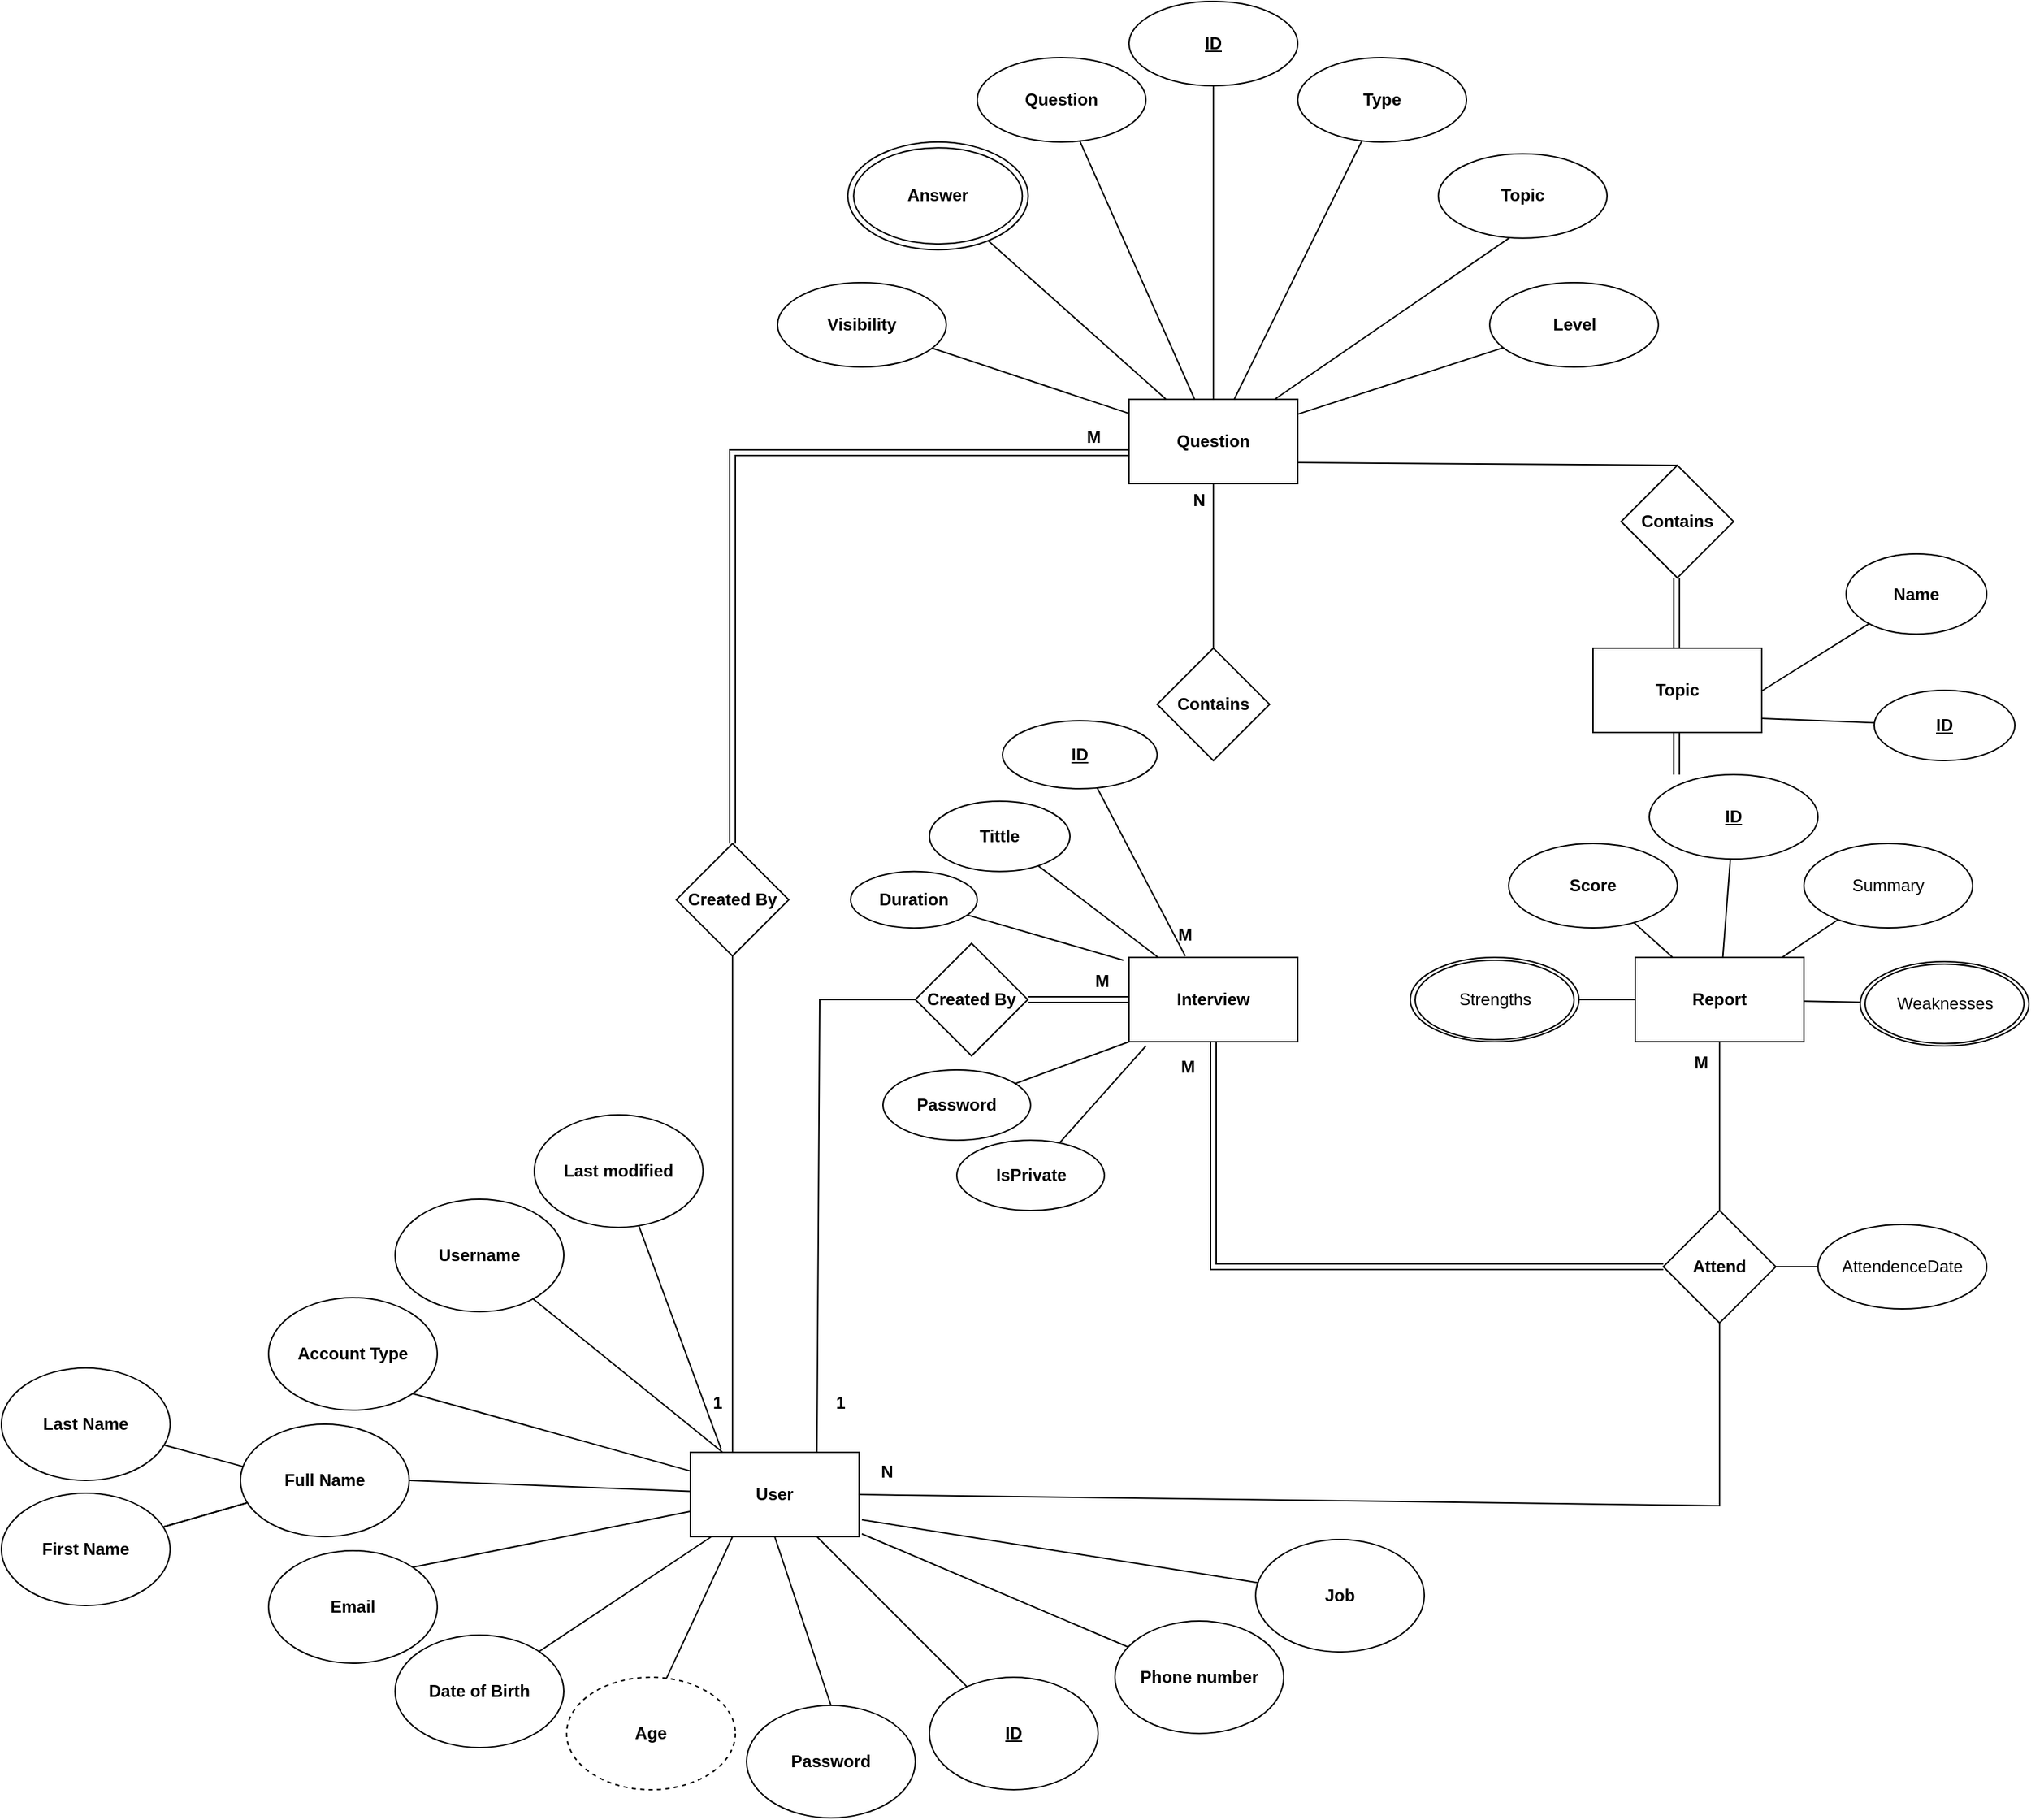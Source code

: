 <mxfile version="21.5.0" type="device">
  <diagram id="gMeY4CiZzxiTSthGEyME" name="Page-1">
    <mxGraphModel dx="2160" dy="2140" grid="1" gridSize="10" guides="1" tooltips="1" connect="1" arrows="1" fold="1" page="0" pageScale="1" pageWidth="1100" pageHeight="850" math="0" shadow="0">
      <root>
        <mxCell id="0" />
        <mxCell id="1" parent="0" />
        <mxCell id="HzVAY1CZKWsbAnJS4__g-11" style="edgeStyle=none;rounded=0;orthogonalLoop=1;jettySize=auto;html=1;entryX=1;entryY=0.5;entryDx=0;entryDy=0;endArrow=none;endFill=0;" parent="1" source="HzVAY1CZKWsbAnJS4__g-1" target="HzVAY1CZKWsbAnJS4__g-2" edge="1">
          <mxGeometry relative="1" as="geometry" />
        </mxCell>
        <mxCell id="HzVAY1CZKWsbAnJS4__g-12" style="edgeStyle=none;rounded=0;orthogonalLoop=1;jettySize=auto;html=1;entryX=1;entryY=0;entryDx=0;entryDy=0;endArrow=none;endFill=0;" parent="1" source="HzVAY1CZKWsbAnJS4__g-1" target="HzVAY1CZKWsbAnJS4__g-4" edge="1">
          <mxGeometry relative="1" as="geometry" />
        </mxCell>
        <mxCell id="HzVAY1CZKWsbAnJS4__g-13" style="edgeStyle=none;rounded=0;orthogonalLoop=1;jettySize=auto;html=1;entryX=1;entryY=0;entryDx=0;entryDy=0;endArrow=none;endFill=0;" parent="1" source="HzVAY1CZKWsbAnJS4__g-1" target="HzVAY1CZKWsbAnJS4__g-6" edge="1">
          <mxGeometry relative="1" as="geometry" />
        </mxCell>
        <mxCell id="HzVAY1CZKWsbAnJS4__g-14" style="edgeStyle=none;rounded=0;orthogonalLoop=1;jettySize=auto;html=1;exitX=0.25;exitY=1;exitDx=0;exitDy=0;entryX=0.591;entryY=0.012;entryDx=0;entryDy=0;endArrow=none;endFill=0;entryPerimeter=0;" parent="1" source="HzVAY1CZKWsbAnJS4__g-1" target="HzVAY1CZKWsbAnJS4__g-7" edge="1">
          <mxGeometry relative="1" as="geometry" />
        </mxCell>
        <mxCell id="HzVAY1CZKWsbAnJS4__g-15" style="edgeStyle=none;rounded=0;orthogonalLoop=1;jettySize=auto;html=1;exitX=0.5;exitY=1;exitDx=0;exitDy=0;entryX=0.5;entryY=0;entryDx=0;entryDy=0;endArrow=none;endFill=0;" parent="1" source="HzVAY1CZKWsbAnJS4__g-1" target="HzVAY1CZKWsbAnJS4__g-5" edge="1">
          <mxGeometry relative="1" as="geometry" />
        </mxCell>
        <mxCell id="HzVAY1CZKWsbAnJS4__g-17" style="edgeStyle=none;rounded=0;orthogonalLoop=1;jettySize=auto;html=1;entryX=1;entryY=1;entryDx=0;entryDy=0;endArrow=none;endFill=0;" parent="1" source="HzVAY1CZKWsbAnJS4__g-1" target="HzVAY1CZKWsbAnJS4__g-16" edge="1">
          <mxGeometry relative="1" as="geometry" />
        </mxCell>
        <mxCell id="HzVAY1CZKWsbAnJS4__g-20" value="" style="edgeStyle=none;rounded=0;orthogonalLoop=1;jettySize=auto;html=1;endArrow=none;endFill=0;" parent="1" source="HzVAY1CZKWsbAnJS4__g-1" target="HzVAY1CZKWsbAnJS4__g-18" edge="1">
          <mxGeometry relative="1" as="geometry" />
        </mxCell>
        <mxCell id="HzVAY1CZKWsbAnJS4__g-34" value="" style="edgeStyle=none;rounded=0;orthogonalLoop=1;jettySize=auto;html=1;endArrow=none;endFill=0;exitX=0.75;exitY=1;exitDx=0;exitDy=0;" parent="1" source="HzVAY1CZKWsbAnJS4__g-1" target="HzVAY1CZKWsbAnJS4__g-33" edge="1">
          <mxGeometry relative="1" as="geometry" />
        </mxCell>
        <mxCell id="2QGJPH2X2eXKXfC0UT2v-19" style="edgeStyle=none;rounded=0;orthogonalLoop=1;jettySize=auto;html=1;exitX=0.75;exitY=0;exitDx=0;exitDy=0;entryX=0;entryY=0.5;entryDx=0;entryDy=0;endArrow=none;endFill=0;" parent="1" source="HzVAY1CZKWsbAnJS4__g-1" target="2QGJPH2X2eXKXfC0UT2v-16" edge="1">
          <mxGeometry relative="1" as="geometry">
            <Array as="points">
              <mxPoint x="510" y="-140" />
            </Array>
          </mxGeometry>
        </mxCell>
        <mxCell id="2QGJPH2X2eXKXfC0UT2v-56" value="" style="edgeStyle=none;rounded=0;orthogonalLoop=1;jettySize=auto;html=1;endArrow=none;endFill=0;entryX=0.5;entryY=1;entryDx=0;entryDy=0;exitX=1;exitY=0.5;exitDx=0;exitDy=0;" parent="1" source="HzVAY1CZKWsbAnJS4__g-1" target="2QGJPH2X2eXKXfC0UT2v-55" edge="1">
          <mxGeometry relative="1" as="geometry">
            <Array as="points">
              <mxPoint x="1150" y="220" />
            </Array>
          </mxGeometry>
        </mxCell>
        <mxCell id="HzVAY1CZKWsbAnJS4__g-1" value="&lt;b&gt;User&lt;/b&gt;" style="rounded=0;whiteSpace=wrap;html=1;" parent="1" vertex="1">
          <mxGeometry x="418" y="182" width="120" height="60" as="geometry" />
        </mxCell>
        <mxCell id="HzVAY1CZKWsbAnJS4__g-24" value="" style="edgeStyle=none;rounded=0;orthogonalLoop=1;jettySize=auto;html=1;endArrow=none;endFill=0;" parent="1" source="HzVAY1CZKWsbAnJS4__g-2" target="HzVAY1CZKWsbAnJS4__g-22" edge="1">
          <mxGeometry relative="1" as="geometry" />
        </mxCell>
        <mxCell id="HzVAY1CZKWsbAnJS4__g-25" value="" style="edgeStyle=none;rounded=0;orthogonalLoop=1;jettySize=auto;html=1;endArrow=none;endFill=0;" parent="1" source="HzVAY1CZKWsbAnJS4__g-2" target="HzVAY1CZKWsbAnJS4__g-22" edge="1">
          <mxGeometry relative="1" as="geometry" />
        </mxCell>
        <mxCell id="HzVAY1CZKWsbAnJS4__g-27" style="edgeStyle=none;rounded=0;orthogonalLoop=1;jettySize=auto;html=1;exitX=0.021;exitY=0.379;exitDx=0;exitDy=0;endArrow=none;endFill=0;exitPerimeter=0;" parent="1" source="HzVAY1CZKWsbAnJS4__g-2" target="HzVAY1CZKWsbAnJS4__g-23" edge="1">
          <mxGeometry relative="1" as="geometry" />
        </mxCell>
        <mxCell id="HzVAY1CZKWsbAnJS4__g-2" value="&lt;b&gt;Full Name&lt;br&gt;&lt;/b&gt;" style="ellipse;whiteSpace=wrap;html=1;strokeColor=default;" parent="1" vertex="1">
          <mxGeometry x="98" y="162" width="120" height="80" as="geometry" />
        </mxCell>
        <mxCell id="HzVAY1CZKWsbAnJS4__g-4" value="&lt;b&gt;Email&lt;br&gt;&lt;/b&gt;" style="ellipse;whiteSpace=wrap;html=1;" parent="1" vertex="1">
          <mxGeometry x="118" y="252" width="120" height="80" as="geometry" />
        </mxCell>
        <mxCell id="HzVAY1CZKWsbAnJS4__g-5" value="&lt;b&gt;Password&lt;br&gt;&lt;/b&gt;" style="ellipse;whiteSpace=wrap;html=1;" parent="1" vertex="1">
          <mxGeometry x="458" y="362" width="120" height="80" as="geometry" />
        </mxCell>
        <mxCell id="HzVAY1CZKWsbAnJS4__g-6" value="&lt;b&gt;Date of Birth&lt;br&gt;&lt;/b&gt;" style="ellipse;whiteSpace=wrap;html=1;" parent="1" vertex="1">
          <mxGeometry x="208" y="312" width="120" height="80" as="geometry" />
        </mxCell>
        <mxCell id="HzVAY1CZKWsbAnJS4__g-7" value="&lt;b&gt;Age&lt;br&gt;&lt;/b&gt;" style="ellipse;whiteSpace=wrap;html=1;dashed=1;" parent="1" vertex="1">
          <mxGeometry x="330" y="342" width="120" height="80" as="geometry" />
        </mxCell>
        <mxCell id="HzVAY1CZKWsbAnJS4__g-16" value="&lt;b&gt;Account Type&lt;br&gt;&lt;/b&gt;" style="ellipse;whiteSpace=wrap;html=1;" parent="1" vertex="1">
          <mxGeometry x="118" y="72" width="120" height="80" as="geometry" />
        </mxCell>
        <mxCell id="HzVAY1CZKWsbAnJS4__g-18" value="&lt;b&gt;Username&lt;br&gt;&lt;/b&gt;" style="ellipse;whiteSpace=wrap;html=1;" parent="1" vertex="1">
          <mxGeometry x="208" y="2" width="120" height="80" as="geometry" />
        </mxCell>
        <mxCell id="HzVAY1CZKWsbAnJS4__g-22" value="&lt;b&gt;First Name&lt;/b&gt;" style="ellipse;whiteSpace=wrap;html=1;strokeColor=default;" parent="1" vertex="1">
          <mxGeometry x="-72" y="211" width="120" height="80" as="geometry" />
        </mxCell>
        <mxCell id="HzVAY1CZKWsbAnJS4__g-23" value="&lt;b&gt;Last Name&lt;/b&gt;" style="ellipse;whiteSpace=wrap;html=1;strokeColor=default;" parent="1" vertex="1">
          <mxGeometry x="-72" y="122" width="120" height="80" as="geometry" />
        </mxCell>
        <mxCell id="HzVAY1CZKWsbAnJS4__g-29" style="edgeStyle=none;rounded=0;orthogonalLoop=1;jettySize=auto;html=1;endArrow=none;endFill=0;" parent="1" source="HzVAY1CZKWsbAnJS4__g-31" target="HzVAY1CZKWsbAnJS4__g-35" edge="1">
          <mxGeometry relative="1" as="geometry">
            <mxPoint x="672.426" y="-701.716" as="targetPoint" />
            <mxPoint x="880" y="-720" as="sourcePoint" />
          </mxGeometry>
        </mxCell>
        <mxCell id="HzVAY1CZKWsbAnJS4__g-30" value="" style="edgeStyle=none;rounded=0;orthogonalLoop=1;jettySize=auto;html=1;endArrow=none;endFill=0;" parent="1" source="HzVAY1CZKWsbAnJS4__g-31" target="HzVAY1CZKWsbAnJS4__g-32" edge="1">
          <mxGeometry relative="1" as="geometry" />
        </mxCell>
        <mxCell id="HzVAY1CZKWsbAnJS4__g-41" style="edgeStyle=none;rounded=0;orthogonalLoop=1;jettySize=auto;html=1;endArrow=none;endFill=0;" parent="1" source="HzVAY1CZKWsbAnJS4__g-31" target="HzVAY1CZKWsbAnJS4__g-36" edge="1">
          <mxGeometry relative="1" as="geometry" />
        </mxCell>
        <mxCell id="HzVAY1CZKWsbAnJS4__g-48" style="edgeStyle=none;rounded=0;orthogonalLoop=1;jettySize=auto;html=1;endArrow=none;endFill=0;" parent="1" source="HzVAY1CZKWsbAnJS4__g-31" target="HzVAY1CZKWsbAnJS4__g-47" edge="1">
          <mxGeometry relative="1" as="geometry" />
        </mxCell>
        <mxCell id="HzVAY1CZKWsbAnJS4__g-51" style="edgeStyle=none;rounded=0;orthogonalLoop=1;jettySize=auto;html=1;endArrow=none;endFill=0;entryX=0.433;entryY=0.981;entryDx=0;entryDy=0;entryPerimeter=0;" parent="1" source="HzVAY1CZKWsbAnJS4__g-31" target="HzVAY1CZKWsbAnJS4__g-50" edge="1">
          <mxGeometry relative="1" as="geometry">
            <mxPoint x="890" y="-770" as="targetPoint" />
          </mxGeometry>
        </mxCell>
        <mxCell id="2QGJPH2X2eXKXfC0UT2v-11" value="" style="edgeStyle=none;rounded=0;orthogonalLoop=1;jettySize=auto;html=1;endArrow=none;endFill=0;" parent="1" source="HzVAY1CZKWsbAnJS4__g-31" target="2QGJPH2X2eXKXfC0UT2v-10" edge="1">
          <mxGeometry relative="1" as="geometry" />
        </mxCell>
        <mxCell id="2QGJPH2X2eXKXfC0UT2v-22" style="edgeStyle=none;rounded=0;orthogonalLoop=1;jettySize=auto;html=1;exitX=0.5;exitY=1;exitDx=0;exitDy=0;entryX=0.5;entryY=0;entryDx=0;entryDy=0;endArrow=none;endFill=0;" parent="1" source="HzVAY1CZKWsbAnJS4__g-31" target="2QGJPH2X2eXKXfC0UT2v-20" edge="1">
          <mxGeometry relative="1" as="geometry">
            <Array as="points">
              <mxPoint x="790" y="-480" />
            </Array>
          </mxGeometry>
        </mxCell>
        <mxCell id="2QGJPH2X2eXKXfC0UT2v-36" value="" style="edgeStyle=none;rounded=0;orthogonalLoop=1;jettySize=auto;html=1;endArrow=none;endFill=0;" parent="1" source="HzVAY1CZKWsbAnJS4__g-31" target="2QGJPH2X2eXKXfC0UT2v-35" edge="1">
          <mxGeometry relative="1" as="geometry" />
        </mxCell>
        <mxCell id="HzVAY1CZKWsbAnJS4__g-31" value="&lt;b&gt;Question&lt;/b&gt;" style="rounded=0;whiteSpace=wrap;html=1;" parent="1" vertex="1">
          <mxGeometry x="730" y="-567" width="120" height="60" as="geometry" />
        </mxCell>
        <mxCell id="HzVAY1CZKWsbAnJS4__g-32" value="&lt;b&gt;&lt;u&gt;ID&lt;/u&gt;&lt;br&gt;&lt;/b&gt;" style="ellipse;whiteSpace=wrap;html=1;" parent="1" vertex="1">
          <mxGeometry x="730" y="-850" width="120" height="60" as="geometry" />
        </mxCell>
        <mxCell id="HzVAY1CZKWsbAnJS4__g-33" value="&lt;b&gt;&lt;u&gt;ID&lt;/u&gt;&lt;br&gt;&lt;/b&gt;" style="ellipse;whiteSpace=wrap;html=1;" parent="1" vertex="1">
          <mxGeometry x="588" y="342" width="120" height="80" as="geometry" />
        </mxCell>
        <mxCell id="HzVAY1CZKWsbAnJS4__g-35" value="&lt;b&gt;Question&lt;br&gt;&lt;/b&gt;" style="ellipse;whiteSpace=wrap;html=1;" parent="1" vertex="1">
          <mxGeometry x="622" y="-810" width="120" height="60" as="geometry" />
        </mxCell>
        <mxCell id="2QGJPH2X2eXKXfC0UT2v-13" style="edgeStyle=none;rounded=0;orthogonalLoop=1;jettySize=auto;html=1;endArrow=none;endFill=0;" parent="1" source="HzVAY1CZKWsbAnJS4__g-42" target="HzVAY1CZKWsbAnJS4__g-43" edge="1">
          <mxGeometry relative="1" as="geometry" />
        </mxCell>
        <mxCell id="2QGJPH2X2eXKXfC0UT2v-17" value="" style="edgeStyle=none;rounded=0;orthogonalLoop=1;jettySize=auto;html=1;endArrow=none;endFill=0;shape=link;" parent="1" source="HzVAY1CZKWsbAnJS4__g-42" target="2QGJPH2X2eXKXfC0UT2v-16" edge="1">
          <mxGeometry relative="1" as="geometry" />
        </mxCell>
        <mxCell id="2QGJPH2X2eXKXfC0UT2v-21" value="v" style="edgeStyle=none;rounded=0;orthogonalLoop=1;jettySize=auto;html=1;endArrow=none;endFill=0;shape=link;entryX=0.493;entryY=1;entryDx=0;entryDy=0;entryPerimeter=0;" parent="1" target="bXbsKiOWPpMgaX-bGDvC-37" edge="1">
          <mxGeometry relative="1" as="geometry">
            <mxPoint x="1119.41" y="-300" as="sourcePoint" />
            <mxPoint x="1119.41" y="-440" as="targetPoint" />
          </mxGeometry>
        </mxCell>
        <mxCell id="HzVAY1CZKWsbAnJS4__g-42" value="&lt;b&gt;Interview&lt;/b&gt;" style="rounded=0;whiteSpace=wrap;html=1;strokeColor=default;" parent="1" vertex="1">
          <mxGeometry x="730" y="-170" width="120" height="60" as="geometry" />
        </mxCell>
        <mxCell id="HzVAY1CZKWsbAnJS4__g-43" value="&lt;b&gt;Tittle&lt;br&gt;&lt;/b&gt;" style="ellipse;whiteSpace=wrap;html=1;" parent="1" vertex="1">
          <mxGeometry x="588" y="-281.08" width="100" height="50" as="geometry" />
        </mxCell>
        <mxCell id="HzVAY1CZKWsbAnJS4__g-47" value="&lt;b&gt;Visibility&lt;br&gt;&lt;/b&gt;" style="ellipse;whiteSpace=wrap;html=1;" parent="1" vertex="1">
          <mxGeometry x="480" y="-650.0" width="120" height="60" as="geometry" />
        </mxCell>
        <mxCell id="HzVAY1CZKWsbAnJS4__g-50" value="&lt;b&gt;Topic&lt;br&gt;&lt;/b&gt;" style="ellipse;whiteSpace=wrap;html=1;" parent="1" vertex="1">
          <mxGeometry x="950" y="-741.66" width="120" height="60" as="geometry" />
        </mxCell>
        <mxCell id="2QGJPH2X2eXKXfC0UT2v-10" value="&lt;b&gt;Level&lt;/b&gt;" style="ellipse;whiteSpace=wrap;html=1;rounded=0;" parent="1" vertex="1">
          <mxGeometry x="986.5" y="-650.0" width="120" height="60" as="geometry" />
        </mxCell>
        <mxCell id="2QGJPH2X2eXKXfC0UT2v-16" value="&lt;b&gt;Created By&lt;/b&gt;" style="rhombus;whiteSpace=wrap;html=1;rounded=0;" parent="1" vertex="1">
          <mxGeometry x="578" y="-180" width="80" height="80" as="geometry" />
        </mxCell>
        <mxCell id="2QGJPH2X2eXKXfC0UT2v-20" value="&lt;b&gt;Contains&lt;/b&gt;" style="rhombus;whiteSpace=wrap;html=1;rounded=0;" parent="1" vertex="1">
          <mxGeometry x="750" y="-390" width="80" height="80" as="geometry" />
        </mxCell>
        <mxCell id="2QGJPH2X2eXKXfC0UT2v-23" value="&lt;b&gt;N&lt;/b&gt;" style="text;html=1;strokeColor=none;fillColor=none;align=center;verticalAlign=middle;whiteSpace=wrap;rounded=0;" parent="1" vertex="1">
          <mxGeometry x="750" y="-510" width="60" height="30" as="geometry" />
        </mxCell>
        <mxCell id="2QGJPH2X2eXKXfC0UT2v-24" value="&lt;b&gt;M&lt;/b&gt;" style="text;html=1;strokeColor=none;fillColor=none;align=center;verticalAlign=middle;whiteSpace=wrap;rounded=0;" parent="1" vertex="1">
          <mxGeometry x="740" y="-201" width="60" height="30" as="geometry" />
        </mxCell>
        <mxCell id="2QGJPH2X2eXKXfC0UT2v-25" value="&lt;b&gt;1&lt;/b&gt;" style="text;html=1;strokeColor=none;fillColor=none;align=center;verticalAlign=middle;whiteSpace=wrap;rounded=0;" parent="1" vertex="1">
          <mxGeometry x="510" y="132" width="30" height="30" as="geometry" />
        </mxCell>
        <mxCell id="2QGJPH2X2eXKXfC0UT2v-28" value="&lt;b&gt;M&lt;/b&gt;" style="text;html=1;strokeColor=none;fillColor=none;align=center;verticalAlign=middle;whiteSpace=wrap;rounded=0;" parent="1" vertex="1">
          <mxGeometry x="681" y="-168" width="60" height="30" as="geometry" />
        </mxCell>
        <mxCell id="2QGJPH2X2eXKXfC0UT2v-30" style="edgeStyle=none;rounded=0;orthogonalLoop=1;jettySize=auto;html=1;exitX=0.5;exitY=0;exitDx=0;exitDy=0;entryX=0.002;entryY=0.633;entryDx=0;entryDy=0;endArrow=none;endFill=0;shape=link;entryPerimeter=0;" parent="1" source="2QGJPH2X2eXKXfC0UT2v-29" target="HzVAY1CZKWsbAnJS4__g-31" edge="1">
          <mxGeometry relative="1" as="geometry">
            <Array as="points">
              <mxPoint x="448" y="-529" />
            </Array>
          </mxGeometry>
        </mxCell>
        <mxCell id="2QGJPH2X2eXKXfC0UT2v-31" style="edgeStyle=none;rounded=0;orthogonalLoop=1;jettySize=auto;html=1;exitX=0.5;exitY=1;exitDx=0;exitDy=0;entryX=0.25;entryY=0;entryDx=0;entryDy=0;endArrow=none;endFill=0;" parent="1" source="2QGJPH2X2eXKXfC0UT2v-29" target="HzVAY1CZKWsbAnJS4__g-1" edge="1">
          <mxGeometry relative="1" as="geometry" />
        </mxCell>
        <mxCell id="2QGJPH2X2eXKXfC0UT2v-29" value="&lt;b&gt;Created By&lt;/b&gt;" style="rhombus;whiteSpace=wrap;html=1;" parent="1" vertex="1">
          <mxGeometry x="408" y="-251.0" width="80" height="80" as="geometry" />
        </mxCell>
        <mxCell id="2QGJPH2X2eXKXfC0UT2v-32" style="edgeStyle=none;rounded=0;orthogonalLoop=1;jettySize=auto;html=1;exitX=0.5;exitY=1;exitDx=0;exitDy=0;endArrow=none;endFill=0;" parent="1" source="HzVAY1CZKWsbAnJS4__g-18" target="HzVAY1CZKWsbAnJS4__g-18" edge="1">
          <mxGeometry relative="1" as="geometry" />
        </mxCell>
        <mxCell id="2QGJPH2X2eXKXfC0UT2v-33" value="&lt;b&gt;M&lt;/b&gt;" style="text;html=1;strokeColor=none;fillColor=none;align=center;verticalAlign=middle;whiteSpace=wrap;rounded=0;" parent="1" vertex="1">
          <mxGeometry x="675" y="-555" width="60" height="30" as="geometry" />
        </mxCell>
        <mxCell id="2QGJPH2X2eXKXfC0UT2v-34" value="&lt;b&gt;1&lt;/b&gt;" style="text;html=1;strokeColor=none;fillColor=none;align=center;verticalAlign=middle;whiteSpace=wrap;rounded=0;" parent="1" vertex="1">
          <mxGeometry x="418" y="132" width="39" height="30" as="geometry" />
        </mxCell>
        <mxCell id="2QGJPH2X2eXKXfC0UT2v-35" value="&lt;b&gt;Type&lt;/b&gt;" style="ellipse;whiteSpace=wrap;html=1;rounded=0;" parent="1" vertex="1">
          <mxGeometry x="850" y="-810" width="120" height="60" as="geometry" />
        </mxCell>
        <mxCell id="2QGJPH2X2eXKXfC0UT2v-37" value="" style="group" parent="1" vertex="1" connectable="0">
          <mxGeometry x="530" y="-750" width="128.27" height="76.67" as="geometry" />
        </mxCell>
        <mxCell id="HzVAY1CZKWsbAnJS4__g-40" value="" style="ellipse;whiteSpace=wrap;html=1;strokeColor=default;" parent="2QGJPH2X2eXKXfC0UT2v-37" vertex="1">
          <mxGeometry width="128.27" height="76.67" as="geometry" />
        </mxCell>
        <mxCell id="HzVAY1CZKWsbAnJS4__g-36" value="&lt;b&gt;Answer&lt;br&gt;&lt;/b&gt;" style="ellipse;whiteSpace=wrap;html=1;" parent="2QGJPH2X2eXKXfC0UT2v-37" vertex="1">
          <mxGeometry x="4.13" y="4.16" width="120" height="68.33" as="geometry" />
        </mxCell>
        <mxCell id="2QGJPH2X2eXKXfC0UT2v-40" value="" style="edgeStyle=none;rounded=0;orthogonalLoop=1;jettySize=auto;html=1;endArrow=none;endFill=0;" parent="1" source="2QGJPH2X2eXKXfC0UT2v-38" target="2QGJPH2X2eXKXfC0UT2v-39" edge="1">
          <mxGeometry relative="1" as="geometry" />
        </mxCell>
        <mxCell id="2QGJPH2X2eXKXfC0UT2v-42" value="" style="edgeStyle=none;rounded=0;orthogonalLoop=1;jettySize=auto;html=1;endArrow=none;endFill=0;" parent="1" source="2QGJPH2X2eXKXfC0UT2v-38" target="2QGJPH2X2eXKXfC0UT2v-41" edge="1">
          <mxGeometry relative="1" as="geometry" />
        </mxCell>
        <mxCell id="2QGJPH2X2eXKXfC0UT2v-44" value="" style="edgeStyle=none;rounded=0;orthogonalLoop=1;jettySize=auto;html=1;endArrow=none;endFill=0;" parent="1" source="2QGJPH2X2eXKXfC0UT2v-38" target="2QGJPH2X2eXKXfC0UT2v-43" edge="1">
          <mxGeometry relative="1" as="geometry" />
        </mxCell>
        <mxCell id="2QGJPH2X2eXKXfC0UT2v-46" value="" style="edgeStyle=none;rounded=0;orthogonalLoop=1;jettySize=auto;html=1;endArrow=none;endFill=0;" parent="1" source="2QGJPH2X2eXKXfC0UT2v-38" target="2QGJPH2X2eXKXfC0UT2v-45" edge="1">
          <mxGeometry relative="1" as="geometry" />
        </mxCell>
        <mxCell id="2QGJPH2X2eXKXfC0UT2v-48" value="" style="edgeStyle=none;rounded=0;orthogonalLoop=1;jettySize=auto;html=1;endArrow=none;endFill=0;" parent="1" source="2QGJPH2X2eXKXfC0UT2v-38" target="2QGJPH2X2eXKXfC0UT2v-47" edge="1">
          <mxGeometry relative="1" as="geometry" />
        </mxCell>
        <mxCell id="2QGJPH2X2eXKXfC0UT2v-38" value="&lt;b&gt;Report&lt;/b&gt;" style="rounded=0;whiteSpace=wrap;html=1;" parent="1" vertex="1">
          <mxGeometry x="1090" y="-170" width="120" height="60" as="geometry" />
        </mxCell>
        <mxCell id="2QGJPH2X2eXKXfC0UT2v-39" value="&lt;b&gt;&lt;u&gt;ID&lt;/u&gt;&lt;/b&gt;" style="ellipse;whiteSpace=wrap;html=1;rounded=0;" parent="1" vertex="1">
          <mxGeometry x="1100" y="-300" width="120" height="60" as="geometry" />
        </mxCell>
        <mxCell id="2QGJPH2X2eXKXfC0UT2v-41" value="&lt;b&gt;Score&lt;/b&gt;" style="ellipse;whiteSpace=wrap;html=1;rounded=0;" parent="1" vertex="1">
          <mxGeometry x="1000" y="-251" width="120" height="60" as="geometry" />
        </mxCell>
        <mxCell id="2QGJPH2X2eXKXfC0UT2v-43" value="Summary" style="ellipse;whiteSpace=wrap;html=1;rounded=0;" parent="1" vertex="1">
          <mxGeometry x="1210" y="-251" width="120" height="60" as="geometry" />
        </mxCell>
        <mxCell id="2QGJPH2X2eXKXfC0UT2v-59" style="edgeStyle=none;rounded=0;orthogonalLoop=1;jettySize=auto;html=1;exitX=0;exitY=0.5;exitDx=0;exitDy=0;entryX=0.5;entryY=1;entryDx=0;entryDy=0;endArrow=none;endFill=0;shape=link;" parent="1" source="2QGJPH2X2eXKXfC0UT2v-55" target="HzVAY1CZKWsbAnJS4__g-42" edge="1">
          <mxGeometry relative="1" as="geometry">
            <Array as="points">
              <mxPoint x="790" y="50" />
            </Array>
          </mxGeometry>
        </mxCell>
        <mxCell id="MYLzribXJYFH4d9hLqWY-2" value="" style="rounded=0;orthogonalLoop=1;jettySize=auto;html=1;endArrow=none;endFill=0;" parent="1" source="2QGJPH2X2eXKXfC0UT2v-55" target="MYLzribXJYFH4d9hLqWY-1" edge="1">
          <mxGeometry relative="1" as="geometry" />
        </mxCell>
        <mxCell id="MYLzribXJYFH4d9hLqWY-13" style="edgeStyle=none;rounded=0;orthogonalLoop=1;jettySize=auto;html=1;exitX=0.5;exitY=0;exitDx=0;exitDy=0;entryX=0.5;entryY=1;entryDx=0;entryDy=0;endArrow=none;endFill=0;" parent="1" source="2QGJPH2X2eXKXfC0UT2v-55" target="2QGJPH2X2eXKXfC0UT2v-38" edge="1">
          <mxGeometry relative="1" as="geometry">
            <Array as="points" />
          </mxGeometry>
        </mxCell>
        <mxCell id="2QGJPH2X2eXKXfC0UT2v-55" value="&lt;b&gt;Attend&lt;br&gt;&lt;/b&gt;" style="rhombus;whiteSpace=wrap;html=1;rounded=0;" parent="1" vertex="1">
          <mxGeometry x="1110" y="10" width="80" height="80" as="geometry" />
        </mxCell>
        <mxCell id="2QGJPH2X2eXKXfC0UT2v-60" value="&lt;b&gt;M&lt;/b&gt;" style="text;html=1;strokeColor=none;fillColor=none;align=center;verticalAlign=middle;whiteSpace=wrap;rounded=0;" parent="1" vertex="1">
          <mxGeometry x="742" y="-107" width="60" height="30" as="geometry" />
        </mxCell>
        <mxCell id="2QGJPH2X2eXKXfC0UT2v-62" value="&lt;b&gt;M&lt;/b&gt;" style="text;html=1;strokeColor=none;fillColor=none;align=center;verticalAlign=middle;whiteSpace=wrap;rounded=0;" parent="1" vertex="1">
          <mxGeometry x="1106.5" y="-110" width="60" height="30" as="geometry" />
        </mxCell>
        <mxCell id="hUSrb9NRgbdeAinimwuL-5" value="&lt;b&gt;N&lt;/b&gt;" style="text;html=1;strokeColor=none;fillColor=none;align=center;verticalAlign=middle;whiteSpace=wrap;rounded=0;" parent="1" vertex="1">
          <mxGeometry x="528" y="181" width="60" height="30" as="geometry" />
        </mxCell>
        <mxCell id="MYLzribXJYFH4d9hLqWY-1" value="AttendenceDate" style="ellipse;whiteSpace=wrap;html=1;rounded=0;" parent="1" vertex="1">
          <mxGeometry x="1220" y="20" width="120" height="60" as="geometry" />
        </mxCell>
        <mxCell id="MYLzribXJYFH4d9hLqWY-10" style="edgeStyle=none;rounded=0;orthogonalLoop=1;jettySize=auto;html=1;exitX=1;exitY=1;exitDx=0;exitDy=0;endArrow=none;endFill=0;" parent="1" edge="1">
          <mxGeometry relative="1" as="geometry">
            <mxPoint x="780.426" y="-16.787" as="sourcePoint" />
            <mxPoint x="780.787" y="-16.969" as="targetPoint" />
          </mxGeometry>
        </mxCell>
        <mxCell id="MYLzribXJYFH4d9hLqWY-17" value="" style="group" parent="1" vertex="1" connectable="0">
          <mxGeometry x="930" y="-170" width="120" height="60" as="geometry" />
        </mxCell>
        <mxCell id="2QGJPH2X2eXKXfC0UT2v-47" value="Strengths" style="ellipse;whiteSpace=wrap;html=1;rounded=0;fontStyle=1" parent="MYLzribXJYFH4d9hLqWY-17" vertex="1">
          <mxGeometry width="120" height="60" as="geometry" />
        </mxCell>
        <mxCell id="NFmGU6TYqyA8lv-WIc27-5" value="&lt;span style=&quot;font-weight: normal;&quot;&gt;Strengths&lt;/span&gt;" style="ellipse;whiteSpace=wrap;html=1;rounded=0;fontStyle=1" parent="MYLzribXJYFH4d9hLqWY-17" vertex="1">
          <mxGeometry x="3.5" y="2" width="113" height="56.5" as="geometry" />
        </mxCell>
        <mxCell id="MYLzribXJYFH4d9hLqWY-18" value="" style="group" parent="1" vertex="1" connectable="0">
          <mxGeometry x="1250" y="-167" width="120" height="60" as="geometry" />
        </mxCell>
        <mxCell id="2QGJPH2X2eXKXfC0UT2v-45" value="&lt;b&gt;Weaknesses&lt;/b&gt;" style="ellipse;whiteSpace=wrap;html=1;rounded=0;" parent="MYLzribXJYFH4d9hLqWY-18" vertex="1">
          <mxGeometry width="120" height="60" as="geometry" />
        </mxCell>
        <mxCell id="NFmGU6TYqyA8lv-WIc27-7" value="&lt;span style=&quot;font-weight: normal;&quot;&gt;Weaknesses&lt;/span&gt;" style="ellipse;whiteSpace=wrap;html=1;rounded=0;fontStyle=1" parent="MYLzribXJYFH4d9hLqWY-18" vertex="1">
          <mxGeometry x="3.5" y="1.75" width="113" height="56.5" as="geometry" />
        </mxCell>
        <mxCell id="bXbsKiOWPpMgaX-bGDvC-3" value="" style="edgeStyle=none;rounded=0;orthogonalLoop=1;jettySize=auto;html=1;endArrow=none;endFill=0;" edge="1" parent="1" target="bXbsKiOWPpMgaX-bGDvC-4">
          <mxGeometry relative="1" as="geometry">
            <mxPoint x="540" y="240" as="sourcePoint" />
          </mxGeometry>
        </mxCell>
        <mxCell id="bXbsKiOWPpMgaX-bGDvC-4" value="&lt;b&gt;Phone number&lt;br&gt;&lt;/b&gt;" style="ellipse;whiteSpace=wrap;html=1;" vertex="1" parent="1">
          <mxGeometry x="720" y="302" width="120" height="80" as="geometry" />
        </mxCell>
        <mxCell id="bXbsKiOWPpMgaX-bGDvC-5" value="" style="edgeStyle=none;rounded=0;orthogonalLoop=1;jettySize=auto;html=1;endArrow=none;endFill=0;" edge="1" parent="1" target="bXbsKiOWPpMgaX-bGDvC-6">
          <mxGeometry relative="1" as="geometry">
            <mxPoint x="440" y="180" as="sourcePoint" />
          </mxGeometry>
        </mxCell>
        <mxCell id="bXbsKiOWPpMgaX-bGDvC-6" value="&lt;b&gt;Last modified&lt;br&gt;&lt;/b&gt;" style="ellipse;whiteSpace=wrap;html=1;" vertex="1" parent="1">
          <mxGeometry x="307" y="-58" width="120" height="80" as="geometry" />
        </mxCell>
        <mxCell id="bXbsKiOWPpMgaX-bGDvC-7" value="" style="edgeStyle=none;rounded=0;orthogonalLoop=1;jettySize=auto;html=1;endArrow=none;endFill=0;" edge="1" parent="1" target="bXbsKiOWPpMgaX-bGDvC-8">
          <mxGeometry relative="1" as="geometry">
            <mxPoint x="540" y="230" as="sourcePoint" />
          </mxGeometry>
        </mxCell>
        <mxCell id="bXbsKiOWPpMgaX-bGDvC-8" value="&lt;b&gt;Job&lt;br&gt;&lt;/b&gt;" style="ellipse;whiteSpace=wrap;html=1;" vertex="1" parent="1">
          <mxGeometry x="820" y="244" width="120" height="80" as="geometry" />
        </mxCell>
        <mxCell id="bXbsKiOWPpMgaX-bGDvC-9" value="&lt;b&gt;Topic&lt;/b&gt;" style="rounded=0;whiteSpace=wrap;html=1;" vertex="1" parent="1">
          <mxGeometry x="1060" y="-390" width="120" height="60" as="geometry" />
        </mxCell>
        <mxCell id="bXbsKiOWPpMgaX-bGDvC-10" value="" style="edgeStyle=none;rounded=0;orthogonalLoop=1;jettySize=auto;html=1;endArrow=none;endFill=0;exitX=1;exitY=0.25;exitDx=0;exitDy=0;" edge="1" parent="1" target="bXbsKiOWPpMgaX-bGDvC-12">
          <mxGeometry relative="1" as="geometry">
            <mxPoint x="1180" y="-359.5" as="sourcePoint" />
          </mxGeometry>
        </mxCell>
        <mxCell id="bXbsKiOWPpMgaX-bGDvC-11" value="" style="edgeStyle=none;rounded=0;orthogonalLoop=1;jettySize=auto;html=1;endArrow=none;endFill=0;exitX=0.75;exitY=1;exitDx=0;exitDy=0;" edge="1" parent="1" target="bXbsKiOWPpMgaX-bGDvC-13">
          <mxGeometry relative="1" as="geometry">
            <mxPoint x="1180" y="-340" as="sourcePoint" />
          </mxGeometry>
        </mxCell>
        <mxCell id="bXbsKiOWPpMgaX-bGDvC-12" value="&lt;b&gt;Name&lt;br&gt;&lt;/b&gt;" style="ellipse;whiteSpace=wrap;html=1;" vertex="1" parent="1">
          <mxGeometry x="1240" y="-457" width="100" height="57" as="geometry" />
        </mxCell>
        <mxCell id="bXbsKiOWPpMgaX-bGDvC-13" value="&lt;b&gt;&lt;u&gt;ID&lt;/u&gt;&lt;br&gt;&lt;/b&gt;" style="ellipse;whiteSpace=wrap;html=1;" vertex="1" parent="1">
          <mxGeometry x="1260" y="-360" width="100" height="50" as="geometry" />
        </mxCell>
        <mxCell id="bXbsKiOWPpMgaX-bGDvC-14" style="edgeStyle=none;rounded=0;orthogonalLoop=1;jettySize=auto;html=1;endArrow=none;endFill=0;exitX=0.75;exitY=0;exitDx=0;exitDy=0;" edge="1" parent="1" target="bXbsKiOWPpMgaX-bGDvC-15" source="2QGJPH2X2eXKXfC0UT2v-28">
          <mxGeometry relative="1" as="geometry">
            <mxPoint x="768" y="-160" as="sourcePoint" />
          </mxGeometry>
        </mxCell>
        <mxCell id="bXbsKiOWPpMgaX-bGDvC-15" value="&lt;b&gt;Duration&lt;br&gt;&lt;/b&gt;" style="ellipse;whiteSpace=wrap;html=1;" vertex="1" parent="1">
          <mxGeometry x="532" y="-231.08" width="90" height="40.17" as="geometry" />
        </mxCell>
        <mxCell id="bXbsKiOWPpMgaX-bGDvC-16" style="edgeStyle=none;rounded=0;orthogonalLoop=1;jettySize=auto;html=1;endArrow=none;endFill=0;exitX=0.5;exitY=1;exitDx=0;exitDy=0;" edge="1" parent="1" target="bXbsKiOWPpMgaX-bGDvC-17" source="2QGJPH2X2eXKXfC0UT2v-24">
          <mxGeometry relative="1" as="geometry">
            <mxPoint x="800" y="-210" as="sourcePoint" />
          </mxGeometry>
        </mxCell>
        <mxCell id="bXbsKiOWPpMgaX-bGDvC-17" value="&lt;b&gt;&lt;u&gt;ID&lt;/u&gt;&lt;br&gt;&lt;/b&gt;" style="ellipse;whiteSpace=wrap;html=1;" vertex="1" parent="1">
          <mxGeometry x="640" y="-338.33" width="110" height="48.33" as="geometry" />
        </mxCell>
        <mxCell id="bXbsKiOWPpMgaX-bGDvC-19" style="edgeStyle=orthogonalEdgeStyle;rounded=0;orthogonalLoop=1;jettySize=auto;html=1;exitX=0.5;exitY=1;exitDx=0;exitDy=0;" edge="1" parent="1" source="HzVAY1CZKWsbAnJS4__g-43" target="HzVAY1CZKWsbAnJS4__g-43">
          <mxGeometry relative="1" as="geometry" />
        </mxCell>
        <mxCell id="bXbsKiOWPpMgaX-bGDvC-31" value="" style="edgeStyle=none;rounded=0;orthogonalLoop=1;jettySize=auto;html=1;endArrow=none;endFill=0;exitX=0;exitY=1;exitDx=0;exitDy=0;" edge="1" parent="1" target="bXbsKiOWPpMgaX-bGDvC-32" source="HzVAY1CZKWsbAnJS4__g-42">
          <mxGeometry relative="1" as="geometry">
            <mxPoint x="695" y="10" as="sourcePoint" />
          </mxGeometry>
        </mxCell>
        <mxCell id="bXbsKiOWPpMgaX-bGDvC-32" value="&lt;b&gt;Password&lt;/b&gt;" style="ellipse;whiteSpace=wrap;html=1;rounded=0;" vertex="1" parent="1">
          <mxGeometry x="555" y="-90" width="105" height="50" as="geometry" />
        </mxCell>
        <mxCell id="bXbsKiOWPpMgaX-bGDvC-33" value="" style="edgeStyle=none;rounded=0;orthogonalLoop=1;jettySize=auto;html=1;endArrow=none;endFill=0;exitX=0;exitY=0;exitDx=0;exitDy=0;" edge="1" parent="1" target="bXbsKiOWPpMgaX-bGDvC-34" source="2QGJPH2X2eXKXfC0UT2v-60">
          <mxGeometry relative="1" as="geometry">
            <mxPoint x="782.5" y="-60" as="sourcePoint" />
          </mxGeometry>
        </mxCell>
        <mxCell id="bXbsKiOWPpMgaX-bGDvC-34" value="&lt;b&gt;IsPrivate&lt;/b&gt;" style="ellipse;whiteSpace=wrap;html=1;rounded=0;" vertex="1" parent="1">
          <mxGeometry x="607.5" y="-40" width="105" height="50" as="geometry" />
        </mxCell>
        <mxCell id="bXbsKiOWPpMgaX-bGDvC-35" style="rounded=0;orthogonalLoop=1;jettySize=auto;html=1;entryX=0.5;entryY=0;entryDx=0;entryDy=0;endArrow=none;endFill=0;exitX=1;exitY=0.75;exitDx=0;exitDy=0;" edge="1" parent="1" target="bXbsKiOWPpMgaX-bGDvC-37" source="HzVAY1CZKWsbAnJS4__g-31">
          <mxGeometry relative="1" as="geometry">
            <mxPoint x="860" y="-530" as="sourcePoint" />
          </mxGeometry>
        </mxCell>
        <mxCell id="bXbsKiOWPpMgaX-bGDvC-36" value="" style="edgeStyle=none;rounded=0;orthogonalLoop=1;jettySize=auto;html=1;endArrow=none;endFill=0;shape=link;exitX=0.5;exitY=0;exitDx=0;exitDy=0;" edge="1" parent="1" source="bXbsKiOWPpMgaX-bGDvC-9">
          <mxGeometry relative="1" as="geometry">
            <mxPoint x="1350" y="-549" as="sourcePoint" />
            <mxPoint x="1120" y="-390" as="targetPoint" />
          </mxGeometry>
        </mxCell>
        <mxCell id="bXbsKiOWPpMgaX-bGDvC-37" value="&lt;b&gt;Contains&lt;/b&gt;" style="rhombus;whiteSpace=wrap;html=1;rounded=0;" vertex="1" parent="1">
          <mxGeometry x="1080" y="-520" width="80" height="80" as="geometry" />
        </mxCell>
      </root>
    </mxGraphModel>
  </diagram>
</mxfile>
